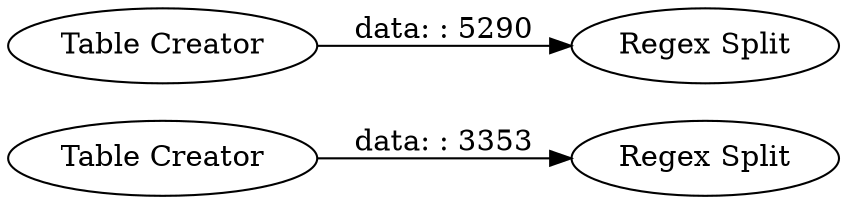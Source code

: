 digraph {
	"-45288952143029264_344" [label="Regex Split"]
	"-45288952143029264_349" [label="Table Creator"]
	"-45288952143029264_350" [label="Regex Split"]
	"-45288952143029264_343" [label="Table Creator"]
	"-45288952143029264_349" -> "-45288952143029264_350" [label="data: : 5290"]
	"-45288952143029264_343" -> "-45288952143029264_344" [label="data: : 3353"]
	rankdir=LR
}
